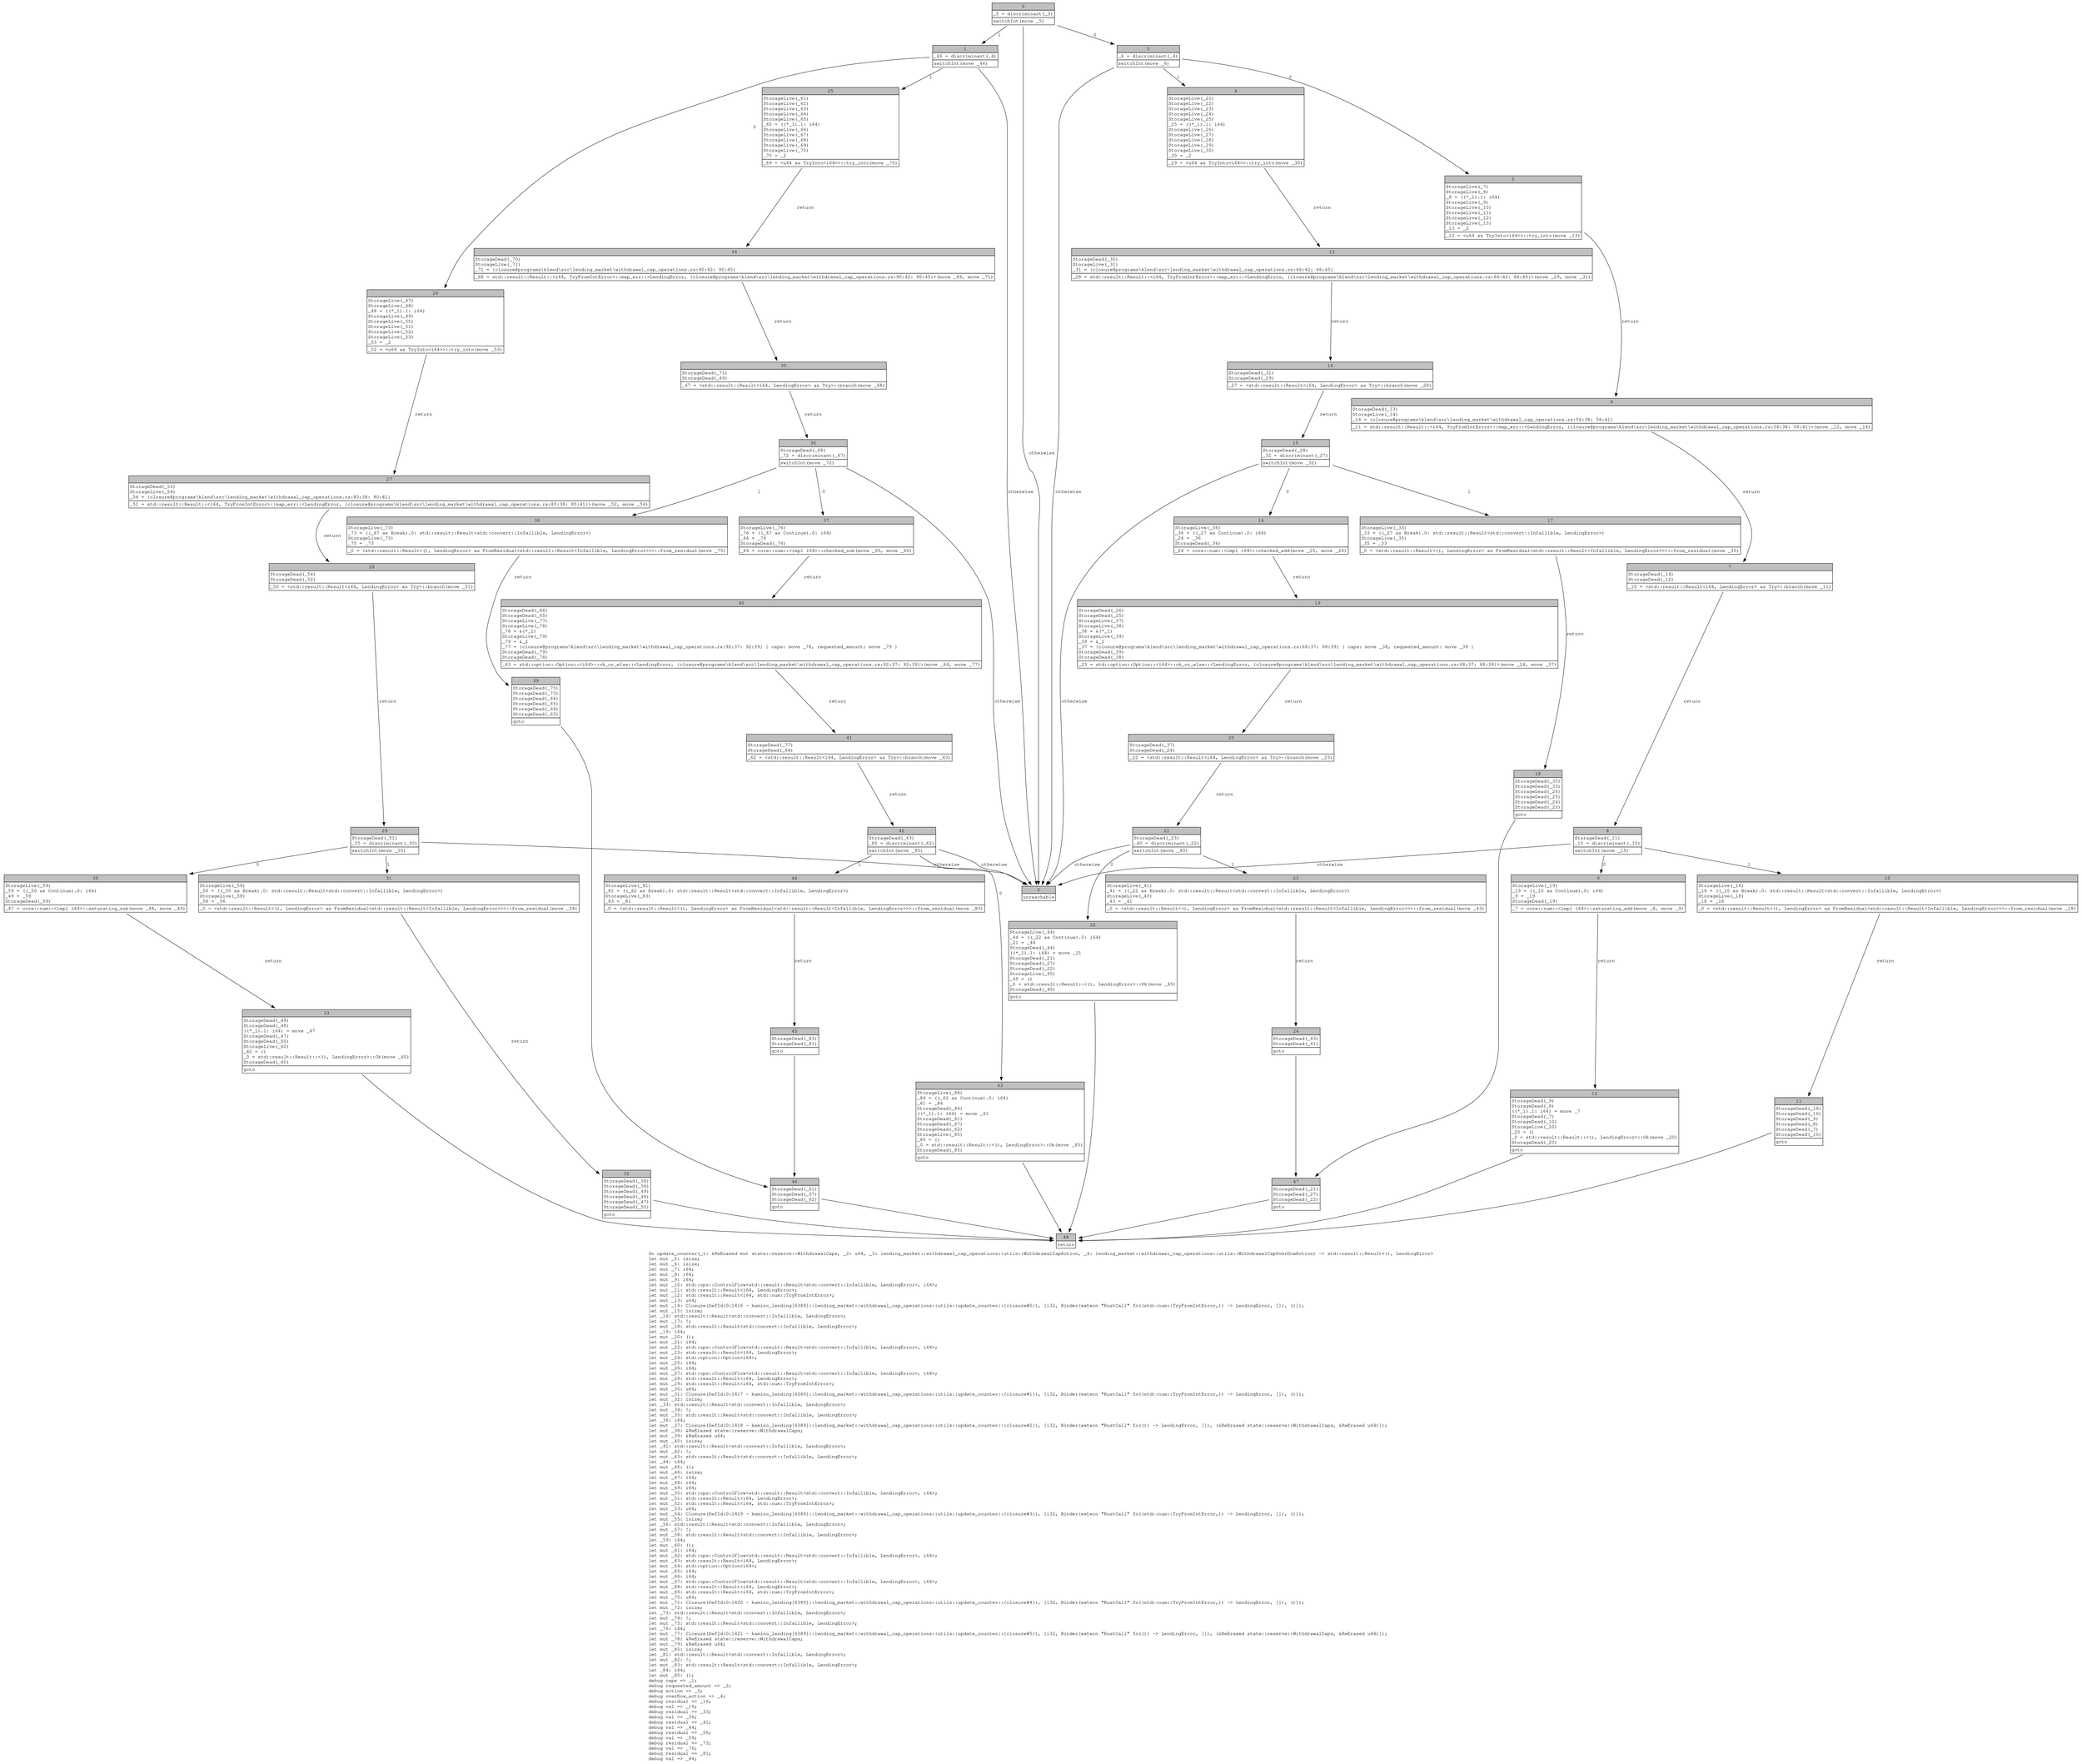 digraph Mir_0_1415 {
    graph [fontname="Courier, monospace"];
    node [fontname="Courier, monospace"];
    edge [fontname="Courier, monospace"];
    label=<fn update_counter(_1: &amp;ReErased mut state::reserve::WithdrawalCaps, _2: u64, _3: lending_market::withdrawal_cap_operations::utils::WithdrawalCapAction, _4: lending_market::withdrawal_cap_operations::utils::WithdrawalCapOverflowAction) -&gt; std::result::Result&lt;(), LendingError&gt;<br align="left"/>let mut _5: isize;<br align="left"/>let mut _6: isize;<br align="left"/>let mut _7: i64;<br align="left"/>let mut _8: i64;<br align="left"/>let mut _9: i64;<br align="left"/>let mut _10: std::ops::ControlFlow&lt;std::result::Result&lt;std::convert::Infallible, LendingError&gt;, i64&gt;;<br align="left"/>let mut _11: std::result::Result&lt;i64, LendingError&gt;;<br align="left"/>let mut _12: std::result::Result&lt;i64, std::num::TryFromIntError&gt;;<br align="left"/>let mut _13: u64;<br align="left"/>let mut _14: Closure(DefId(0:1416 ~ kamino_lending[6389]::lending_market::withdrawal_cap_operations::utils::update_counter::{closure#0}), [i32, Binder(extern &quot;RustCall&quot; fn((std::num::TryFromIntError,)) -&gt; LendingError, []), ()]);<br align="left"/>let mut _15: isize;<br align="left"/>let _16: std::result::Result&lt;std::convert::Infallible, LendingError&gt;;<br align="left"/>let mut _17: !;<br align="left"/>let mut _18: std::result::Result&lt;std::convert::Infallible, LendingError&gt;;<br align="left"/>let _19: i64;<br align="left"/>let mut _20: ();<br align="left"/>let mut _21: i64;<br align="left"/>let mut _22: std::ops::ControlFlow&lt;std::result::Result&lt;std::convert::Infallible, LendingError&gt;, i64&gt;;<br align="left"/>let mut _23: std::result::Result&lt;i64, LendingError&gt;;<br align="left"/>let mut _24: std::option::Option&lt;i64&gt;;<br align="left"/>let mut _25: i64;<br align="left"/>let mut _26: i64;<br align="left"/>let mut _27: std::ops::ControlFlow&lt;std::result::Result&lt;std::convert::Infallible, LendingError&gt;, i64&gt;;<br align="left"/>let mut _28: std::result::Result&lt;i64, LendingError&gt;;<br align="left"/>let mut _29: std::result::Result&lt;i64, std::num::TryFromIntError&gt;;<br align="left"/>let mut _30: u64;<br align="left"/>let mut _31: Closure(DefId(0:1417 ~ kamino_lending[6389]::lending_market::withdrawal_cap_operations::utils::update_counter::{closure#1}), [i32, Binder(extern &quot;RustCall&quot; fn((std::num::TryFromIntError,)) -&gt; LendingError, []), ()]);<br align="left"/>let mut _32: isize;<br align="left"/>let _33: std::result::Result&lt;std::convert::Infallible, LendingError&gt;;<br align="left"/>let mut _34: !;<br align="left"/>let mut _35: std::result::Result&lt;std::convert::Infallible, LendingError&gt;;<br align="left"/>let _36: i64;<br align="left"/>let mut _37: Closure(DefId(0:1418 ~ kamino_lending[6389]::lending_market::withdrawal_cap_operations::utils::update_counter::{closure#2}), [i32, Binder(extern &quot;RustCall&quot; fn(()) -&gt; LendingError, []), (&amp;ReErased state::reserve::WithdrawalCaps, &amp;ReErased u64)]);<br align="left"/>let mut _38: &amp;ReErased state::reserve::WithdrawalCaps;<br align="left"/>let mut _39: &amp;ReErased u64;<br align="left"/>let mut _40: isize;<br align="left"/>let _41: std::result::Result&lt;std::convert::Infallible, LendingError&gt;;<br align="left"/>let mut _42: !;<br align="left"/>let mut _43: std::result::Result&lt;std::convert::Infallible, LendingError&gt;;<br align="left"/>let _44: i64;<br align="left"/>let mut _45: ();<br align="left"/>let mut _46: isize;<br align="left"/>let mut _47: i64;<br align="left"/>let mut _48: i64;<br align="left"/>let mut _49: i64;<br align="left"/>let mut _50: std::ops::ControlFlow&lt;std::result::Result&lt;std::convert::Infallible, LendingError&gt;, i64&gt;;<br align="left"/>let mut _51: std::result::Result&lt;i64, LendingError&gt;;<br align="left"/>let mut _52: std::result::Result&lt;i64, std::num::TryFromIntError&gt;;<br align="left"/>let mut _53: u64;<br align="left"/>let mut _54: Closure(DefId(0:1419 ~ kamino_lending[6389]::lending_market::withdrawal_cap_operations::utils::update_counter::{closure#3}), [i32, Binder(extern &quot;RustCall&quot; fn((std::num::TryFromIntError,)) -&gt; LendingError, []), ()]);<br align="left"/>let mut _55: isize;<br align="left"/>let _56: std::result::Result&lt;std::convert::Infallible, LendingError&gt;;<br align="left"/>let mut _57: !;<br align="left"/>let mut _58: std::result::Result&lt;std::convert::Infallible, LendingError&gt;;<br align="left"/>let _59: i64;<br align="left"/>let mut _60: ();<br align="left"/>let mut _61: i64;<br align="left"/>let mut _62: std::ops::ControlFlow&lt;std::result::Result&lt;std::convert::Infallible, LendingError&gt;, i64&gt;;<br align="left"/>let mut _63: std::result::Result&lt;i64, LendingError&gt;;<br align="left"/>let mut _64: std::option::Option&lt;i64&gt;;<br align="left"/>let mut _65: i64;<br align="left"/>let mut _66: i64;<br align="left"/>let mut _67: std::ops::ControlFlow&lt;std::result::Result&lt;std::convert::Infallible, LendingError&gt;, i64&gt;;<br align="left"/>let mut _68: std::result::Result&lt;i64, LendingError&gt;;<br align="left"/>let mut _69: std::result::Result&lt;i64, std::num::TryFromIntError&gt;;<br align="left"/>let mut _70: u64;<br align="left"/>let mut _71: Closure(DefId(0:1420 ~ kamino_lending[6389]::lending_market::withdrawal_cap_operations::utils::update_counter::{closure#4}), [i32, Binder(extern &quot;RustCall&quot; fn((std::num::TryFromIntError,)) -&gt; LendingError, []), ()]);<br align="left"/>let mut _72: isize;<br align="left"/>let _73: std::result::Result&lt;std::convert::Infallible, LendingError&gt;;<br align="left"/>let mut _74: !;<br align="left"/>let mut _75: std::result::Result&lt;std::convert::Infallible, LendingError&gt;;<br align="left"/>let _76: i64;<br align="left"/>let mut _77: Closure(DefId(0:1421 ~ kamino_lending[6389]::lending_market::withdrawal_cap_operations::utils::update_counter::{closure#5}), [i32, Binder(extern &quot;RustCall&quot; fn(()) -&gt; LendingError, []), (&amp;ReErased state::reserve::WithdrawalCaps, &amp;ReErased u64)]);<br align="left"/>let mut _78: &amp;ReErased state::reserve::WithdrawalCaps;<br align="left"/>let mut _79: &amp;ReErased u64;<br align="left"/>let mut _80: isize;<br align="left"/>let _81: std::result::Result&lt;std::convert::Infallible, LendingError&gt;;<br align="left"/>let mut _82: !;<br align="left"/>let mut _83: std::result::Result&lt;std::convert::Infallible, LendingError&gt;;<br align="left"/>let _84: i64;<br align="left"/>let mut _85: ();<br align="left"/>debug caps =&gt; _1;<br align="left"/>debug requested_amount =&gt; _2;<br align="left"/>debug action =&gt; _3;<br align="left"/>debug overflow_action =&gt; _4;<br align="left"/>debug residual =&gt; _16;<br align="left"/>debug val =&gt; _19;<br align="left"/>debug residual =&gt; _33;<br align="left"/>debug val =&gt; _36;<br align="left"/>debug residual =&gt; _41;<br align="left"/>debug val =&gt; _44;<br align="left"/>debug residual =&gt; _56;<br align="left"/>debug val =&gt; _59;<br align="left"/>debug residual =&gt; _73;<br align="left"/>debug val =&gt; _76;<br align="left"/>debug residual =&gt; _81;<br align="left"/>debug val =&gt; _84;<br align="left"/>>;
    bb0__0_1415 [shape="none", label=<<table border="0" cellborder="1" cellspacing="0"><tr><td bgcolor="gray" align="center" colspan="1">0</td></tr><tr><td align="left" balign="left">_5 = discriminant(_3)<br/></td></tr><tr><td align="left">switchInt(move _5)</td></tr></table>>];
    bb1__0_1415 [shape="none", label=<<table border="0" cellborder="1" cellspacing="0"><tr><td bgcolor="gray" align="center" colspan="1">1</td></tr><tr><td align="left" balign="left">_46 = discriminant(_4)<br/></td></tr><tr><td align="left">switchInt(move _46)</td></tr></table>>];
    bb2__0_1415 [shape="none", label=<<table border="0" cellborder="1" cellspacing="0"><tr><td bgcolor="gray" align="center" colspan="1">2</td></tr><tr><td align="left">unreachable</td></tr></table>>];
    bb3__0_1415 [shape="none", label=<<table border="0" cellborder="1" cellspacing="0"><tr><td bgcolor="gray" align="center" colspan="1">3</td></tr><tr><td align="left" balign="left">_6 = discriminant(_4)<br/></td></tr><tr><td align="left">switchInt(move _6)</td></tr></table>>];
    bb4__0_1415 [shape="none", label=<<table border="0" cellborder="1" cellspacing="0"><tr><td bgcolor="gray" align="center" colspan="1">4</td></tr><tr><td align="left" balign="left">StorageLive(_21)<br/>StorageLive(_22)<br/>StorageLive(_23)<br/>StorageLive(_24)<br/>StorageLive(_25)<br/>_25 = ((*_1).1: i64)<br/>StorageLive(_26)<br/>StorageLive(_27)<br/>StorageLive(_28)<br/>StorageLive(_29)<br/>StorageLive(_30)<br/>_30 = _2<br/></td></tr><tr><td align="left">_29 = &lt;u64 as TryInto&lt;i64&gt;&gt;::try_into(move _30)</td></tr></table>>];
    bb5__0_1415 [shape="none", label=<<table border="0" cellborder="1" cellspacing="0"><tr><td bgcolor="gray" align="center" colspan="1">5</td></tr><tr><td align="left" balign="left">StorageLive(_7)<br/>StorageLive(_8)<br/>_8 = ((*_1).1: i64)<br/>StorageLive(_9)<br/>StorageLive(_10)<br/>StorageLive(_11)<br/>StorageLive(_12)<br/>StorageLive(_13)<br/>_13 = _2<br/></td></tr><tr><td align="left">_12 = &lt;u64 as TryInto&lt;i64&gt;&gt;::try_into(move _13)</td></tr></table>>];
    bb6__0_1415 [shape="none", label=<<table border="0" cellborder="1" cellspacing="0"><tr><td bgcolor="gray" align="center" colspan="1">6</td></tr><tr><td align="left" balign="left">StorageDead(_13)<br/>StorageLive(_14)<br/>_14 = {closure@programs\klend\src\lending_market\withdrawal_cap_operations.rs:56:38: 56:41}<br/></td></tr><tr><td align="left">_11 = std::result::Result::&lt;i64, TryFromIntError&gt;::map_err::&lt;LendingError, {closure@programs\klend\src\lending_market\withdrawal_cap_operations.rs:56:38: 56:41}&gt;(move _12, move _14)</td></tr></table>>];
    bb7__0_1415 [shape="none", label=<<table border="0" cellborder="1" cellspacing="0"><tr><td bgcolor="gray" align="center" colspan="1">7</td></tr><tr><td align="left" balign="left">StorageDead(_14)<br/>StorageDead(_12)<br/></td></tr><tr><td align="left">_10 = &lt;std::result::Result&lt;i64, LendingError&gt; as Try&gt;::branch(move _11)</td></tr></table>>];
    bb8__0_1415 [shape="none", label=<<table border="0" cellborder="1" cellspacing="0"><tr><td bgcolor="gray" align="center" colspan="1">8</td></tr><tr><td align="left" balign="left">StorageDead(_11)<br/>_15 = discriminant(_10)<br/></td></tr><tr><td align="left">switchInt(move _15)</td></tr></table>>];
    bb9__0_1415 [shape="none", label=<<table border="0" cellborder="1" cellspacing="0"><tr><td bgcolor="gray" align="center" colspan="1">9</td></tr><tr><td align="left" balign="left">StorageLive(_19)<br/>_19 = ((_10 as Continue).0: i64)<br/>_9 = _19<br/>StorageDead(_19)<br/></td></tr><tr><td align="left">_7 = core::num::&lt;impl i64&gt;::saturating_add(move _8, move _9)</td></tr></table>>];
    bb10__0_1415 [shape="none", label=<<table border="0" cellborder="1" cellspacing="0"><tr><td bgcolor="gray" align="center" colspan="1">10</td></tr><tr><td align="left" balign="left">StorageLive(_16)<br/>_16 = ((_10 as Break).0: std::result::Result&lt;std::convert::Infallible, LendingError&gt;)<br/>StorageLive(_18)<br/>_18 = _16<br/></td></tr><tr><td align="left">_0 = &lt;std::result::Result&lt;(), LendingError&gt; as FromResidual&lt;std::result::Result&lt;Infallible, LendingError&gt;&gt;&gt;::from_residual(move _18)</td></tr></table>>];
    bb11__0_1415 [shape="none", label=<<table border="0" cellborder="1" cellspacing="0"><tr><td bgcolor="gray" align="center" colspan="1">11</td></tr><tr><td align="left" balign="left">StorageDead(_18)<br/>StorageDead(_16)<br/>StorageDead(_9)<br/>StorageDead(_8)<br/>StorageDead(_7)<br/>StorageDead(_10)<br/></td></tr><tr><td align="left">goto</td></tr></table>>];
    bb12__0_1415 [shape="none", label=<<table border="0" cellborder="1" cellspacing="0"><tr><td bgcolor="gray" align="center" colspan="1">12</td></tr><tr><td align="left" balign="left">StorageDead(_9)<br/>StorageDead(_8)<br/>((*_1).1: i64) = move _7<br/>StorageDead(_7)<br/>StorageDead(_10)<br/>StorageLive(_20)<br/>_20 = ()<br/>_0 = std::result::Result::&lt;(), LendingError&gt;::Ok(move _20)<br/>StorageDead(_20)<br/></td></tr><tr><td align="left">goto</td></tr></table>>];
    bb13__0_1415 [shape="none", label=<<table border="0" cellborder="1" cellspacing="0"><tr><td bgcolor="gray" align="center" colspan="1">13</td></tr><tr><td align="left" balign="left">StorageDead(_30)<br/>StorageLive(_31)<br/>_31 = {closure@programs\klend\src\lending_market\withdrawal_cap_operations.rs:66:42: 66:45}<br/></td></tr><tr><td align="left">_28 = std::result::Result::&lt;i64, TryFromIntError&gt;::map_err::&lt;LendingError, {closure@programs\klend\src\lending_market\withdrawal_cap_operations.rs:66:42: 66:45}&gt;(move _29, move _31)</td></tr></table>>];
    bb14__0_1415 [shape="none", label=<<table border="0" cellborder="1" cellspacing="0"><tr><td bgcolor="gray" align="center" colspan="1">14</td></tr><tr><td align="left" balign="left">StorageDead(_31)<br/>StorageDead(_29)<br/></td></tr><tr><td align="left">_27 = &lt;std::result::Result&lt;i64, LendingError&gt; as Try&gt;::branch(move _28)</td></tr></table>>];
    bb15__0_1415 [shape="none", label=<<table border="0" cellborder="1" cellspacing="0"><tr><td bgcolor="gray" align="center" colspan="1">15</td></tr><tr><td align="left" balign="left">StorageDead(_28)<br/>_32 = discriminant(_27)<br/></td></tr><tr><td align="left">switchInt(move _32)</td></tr></table>>];
    bb16__0_1415 [shape="none", label=<<table border="0" cellborder="1" cellspacing="0"><tr><td bgcolor="gray" align="center" colspan="1">16</td></tr><tr><td align="left" balign="left">StorageLive(_36)<br/>_36 = ((_27 as Continue).0: i64)<br/>_26 = _36<br/>StorageDead(_36)<br/></td></tr><tr><td align="left">_24 = core::num::&lt;impl i64&gt;::checked_add(move _25, move _26)</td></tr></table>>];
    bb17__0_1415 [shape="none", label=<<table border="0" cellborder="1" cellspacing="0"><tr><td bgcolor="gray" align="center" colspan="1">17</td></tr><tr><td align="left" balign="left">StorageLive(_33)<br/>_33 = ((_27 as Break).0: std::result::Result&lt;std::convert::Infallible, LendingError&gt;)<br/>StorageLive(_35)<br/>_35 = _33<br/></td></tr><tr><td align="left">_0 = &lt;std::result::Result&lt;(), LendingError&gt; as FromResidual&lt;std::result::Result&lt;Infallible, LendingError&gt;&gt;&gt;::from_residual(move _35)</td></tr></table>>];
    bb18__0_1415 [shape="none", label=<<table border="0" cellborder="1" cellspacing="0"><tr><td bgcolor="gray" align="center" colspan="1">18</td></tr><tr><td align="left" balign="left">StorageDead(_35)<br/>StorageDead(_33)<br/>StorageDead(_26)<br/>StorageDead(_25)<br/>StorageDead(_24)<br/>StorageDead(_23)<br/></td></tr><tr><td align="left">goto</td></tr></table>>];
    bb19__0_1415 [shape="none", label=<<table border="0" cellborder="1" cellspacing="0"><tr><td bgcolor="gray" align="center" colspan="1">19</td></tr><tr><td align="left" balign="left">StorageDead(_26)<br/>StorageDead(_25)<br/>StorageLive(_37)<br/>StorageLive(_38)<br/>_38 = &amp;(*_1)<br/>StorageLive(_39)<br/>_39 = &amp;_2<br/>_37 = {closure@programs\klend\src\lending_market\withdrawal_cap_operations.rs:68:37: 68:39} { caps: move _38, requested_amount: move _39 }<br/>StorageDead(_39)<br/>StorageDead(_38)<br/></td></tr><tr><td align="left">_23 = std::option::Option::&lt;i64&gt;::ok_or_else::&lt;LendingError, {closure@programs\klend\src\lending_market\withdrawal_cap_operations.rs:68:37: 68:39}&gt;(move _24, move _37)</td></tr></table>>];
    bb20__0_1415 [shape="none", label=<<table border="0" cellborder="1" cellspacing="0"><tr><td bgcolor="gray" align="center" colspan="1">20</td></tr><tr><td align="left" balign="left">StorageDead(_37)<br/>StorageDead(_24)<br/></td></tr><tr><td align="left">_22 = &lt;std::result::Result&lt;i64, LendingError&gt; as Try&gt;::branch(move _23)</td></tr></table>>];
    bb21__0_1415 [shape="none", label=<<table border="0" cellborder="1" cellspacing="0"><tr><td bgcolor="gray" align="center" colspan="1">21</td></tr><tr><td align="left" balign="left">StorageDead(_23)<br/>_40 = discriminant(_22)<br/></td></tr><tr><td align="left">switchInt(move _40)</td></tr></table>>];
    bb22__0_1415 [shape="none", label=<<table border="0" cellborder="1" cellspacing="0"><tr><td bgcolor="gray" align="center" colspan="1">22</td></tr><tr><td align="left" balign="left">StorageLive(_44)<br/>_44 = ((_22 as Continue).0: i64)<br/>_21 = _44<br/>StorageDead(_44)<br/>((*_1).1: i64) = move _21<br/>StorageDead(_21)<br/>StorageDead(_27)<br/>StorageDead(_22)<br/>StorageLive(_45)<br/>_45 = ()<br/>_0 = std::result::Result::&lt;(), LendingError&gt;::Ok(move _45)<br/>StorageDead(_45)<br/></td></tr><tr><td align="left">goto</td></tr></table>>];
    bb23__0_1415 [shape="none", label=<<table border="0" cellborder="1" cellspacing="0"><tr><td bgcolor="gray" align="center" colspan="1">23</td></tr><tr><td align="left" balign="left">StorageLive(_41)<br/>_41 = ((_22 as Break).0: std::result::Result&lt;std::convert::Infallible, LendingError&gt;)<br/>StorageLive(_43)<br/>_43 = _41<br/></td></tr><tr><td align="left">_0 = &lt;std::result::Result&lt;(), LendingError&gt; as FromResidual&lt;std::result::Result&lt;Infallible, LendingError&gt;&gt;&gt;::from_residual(move _43)</td></tr></table>>];
    bb24__0_1415 [shape="none", label=<<table border="0" cellborder="1" cellspacing="0"><tr><td bgcolor="gray" align="center" colspan="1">24</td></tr><tr><td align="left" balign="left">StorageDead(_43)<br/>StorageDead(_41)<br/></td></tr><tr><td align="left">goto</td></tr></table>>];
    bb25__0_1415 [shape="none", label=<<table border="0" cellborder="1" cellspacing="0"><tr><td bgcolor="gray" align="center" colspan="1">25</td></tr><tr><td align="left" balign="left">StorageLive(_61)<br/>StorageLive(_62)<br/>StorageLive(_63)<br/>StorageLive(_64)<br/>StorageLive(_65)<br/>_65 = ((*_1).1: i64)<br/>StorageLive(_66)<br/>StorageLive(_67)<br/>StorageLive(_68)<br/>StorageLive(_69)<br/>StorageLive(_70)<br/>_70 = _2<br/></td></tr><tr><td align="left">_69 = &lt;u64 as TryInto&lt;i64&gt;&gt;::try_into(move _70)</td></tr></table>>];
    bb26__0_1415 [shape="none", label=<<table border="0" cellborder="1" cellspacing="0"><tr><td bgcolor="gray" align="center" colspan="1">26</td></tr><tr><td align="left" balign="left">StorageLive(_47)<br/>StorageLive(_48)<br/>_48 = ((*_1).1: i64)<br/>StorageLive(_49)<br/>StorageLive(_50)<br/>StorageLive(_51)<br/>StorageLive(_52)<br/>StorageLive(_53)<br/>_53 = _2<br/></td></tr><tr><td align="left">_52 = &lt;u64 as TryInto&lt;i64&gt;&gt;::try_into(move _53)</td></tr></table>>];
    bb27__0_1415 [shape="none", label=<<table border="0" cellborder="1" cellspacing="0"><tr><td bgcolor="gray" align="center" colspan="1">27</td></tr><tr><td align="left" balign="left">StorageDead(_53)<br/>StorageLive(_54)<br/>_54 = {closure@programs\klend\src\lending_market\withdrawal_cap_operations.rs:80:38: 80:41}<br/></td></tr><tr><td align="left">_51 = std::result::Result::&lt;i64, TryFromIntError&gt;::map_err::&lt;LendingError, {closure@programs\klend\src\lending_market\withdrawal_cap_operations.rs:80:38: 80:41}&gt;(move _52, move _54)</td></tr></table>>];
    bb28__0_1415 [shape="none", label=<<table border="0" cellborder="1" cellspacing="0"><tr><td bgcolor="gray" align="center" colspan="1">28</td></tr><tr><td align="left" balign="left">StorageDead(_54)<br/>StorageDead(_52)<br/></td></tr><tr><td align="left">_50 = &lt;std::result::Result&lt;i64, LendingError&gt; as Try&gt;::branch(move _51)</td></tr></table>>];
    bb29__0_1415 [shape="none", label=<<table border="0" cellborder="1" cellspacing="0"><tr><td bgcolor="gray" align="center" colspan="1">29</td></tr><tr><td align="left" balign="left">StorageDead(_51)<br/>_55 = discriminant(_50)<br/></td></tr><tr><td align="left">switchInt(move _55)</td></tr></table>>];
    bb30__0_1415 [shape="none", label=<<table border="0" cellborder="1" cellspacing="0"><tr><td bgcolor="gray" align="center" colspan="1">30</td></tr><tr><td align="left" balign="left">StorageLive(_59)<br/>_59 = ((_50 as Continue).0: i64)<br/>_49 = _59<br/>StorageDead(_59)<br/></td></tr><tr><td align="left">_47 = core::num::&lt;impl i64&gt;::saturating_sub(move _48, move _49)</td></tr></table>>];
    bb31__0_1415 [shape="none", label=<<table border="0" cellborder="1" cellspacing="0"><tr><td bgcolor="gray" align="center" colspan="1">31</td></tr><tr><td align="left" balign="left">StorageLive(_56)<br/>_56 = ((_50 as Break).0: std::result::Result&lt;std::convert::Infallible, LendingError&gt;)<br/>StorageLive(_58)<br/>_58 = _56<br/></td></tr><tr><td align="left">_0 = &lt;std::result::Result&lt;(), LendingError&gt; as FromResidual&lt;std::result::Result&lt;Infallible, LendingError&gt;&gt;&gt;::from_residual(move _58)</td></tr></table>>];
    bb32__0_1415 [shape="none", label=<<table border="0" cellborder="1" cellspacing="0"><tr><td bgcolor="gray" align="center" colspan="1">32</td></tr><tr><td align="left" balign="left">StorageDead(_58)<br/>StorageDead(_56)<br/>StorageDead(_49)<br/>StorageDead(_48)<br/>StorageDead(_47)<br/>StorageDead(_50)<br/></td></tr><tr><td align="left">goto</td></tr></table>>];
    bb33__0_1415 [shape="none", label=<<table border="0" cellborder="1" cellspacing="0"><tr><td bgcolor="gray" align="center" colspan="1">33</td></tr><tr><td align="left" balign="left">StorageDead(_49)<br/>StorageDead(_48)<br/>((*_1).1: i64) = move _47<br/>StorageDead(_47)<br/>StorageDead(_50)<br/>StorageLive(_60)<br/>_60 = ()<br/>_0 = std::result::Result::&lt;(), LendingError&gt;::Ok(move _60)<br/>StorageDead(_60)<br/></td></tr><tr><td align="left">goto</td></tr></table>>];
    bb34__0_1415 [shape="none", label=<<table border="0" cellborder="1" cellspacing="0"><tr><td bgcolor="gray" align="center" colspan="1">34</td></tr><tr><td align="left" balign="left">StorageDead(_70)<br/>StorageLive(_71)<br/>_71 = {closure@programs\klend\src\lending_market\withdrawal_cap_operations.rs:90:42: 90:45}<br/></td></tr><tr><td align="left">_68 = std::result::Result::&lt;i64, TryFromIntError&gt;::map_err::&lt;LendingError, {closure@programs\klend\src\lending_market\withdrawal_cap_operations.rs:90:42: 90:45}&gt;(move _69, move _71)</td></tr></table>>];
    bb35__0_1415 [shape="none", label=<<table border="0" cellborder="1" cellspacing="0"><tr><td bgcolor="gray" align="center" colspan="1">35</td></tr><tr><td align="left" balign="left">StorageDead(_71)<br/>StorageDead(_69)<br/></td></tr><tr><td align="left">_67 = &lt;std::result::Result&lt;i64, LendingError&gt; as Try&gt;::branch(move _68)</td></tr></table>>];
    bb36__0_1415 [shape="none", label=<<table border="0" cellborder="1" cellspacing="0"><tr><td bgcolor="gray" align="center" colspan="1">36</td></tr><tr><td align="left" balign="left">StorageDead(_68)<br/>_72 = discriminant(_67)<br/></td></tr><tr><td align="left">switchInt(move _72)</td></tr></table>>];
    bb37__0_1415 [shape="none", label=<<table border="0" cellborder="1" cellspacing="0"><tr><td bgcolor="gray" align="center" colspan="1">37</td></tr><tr><td align="left" balign="left">StorageLive(_76)<br/>_76 = ((_67 as Continue).0: i64)<br/>_66 = _76<br/>StorageDead(_76)<br/></td></tr><tr><td align="left">_64 = core::num::&lt;impl i64&gt;::checked_sub(move _65, move _66)</td></tr></table>>];
    bb38__0_1415 [shape="none", label=<<table border="0" cellborder="1" cellspacing="0"><tr><td bgcolor="gray" align="center" colspan="1">38</td></tr><tr><td align="left" balign="left">StorageLive(_73)<br/>_73 = ((_67 as Break).0: std::result::Result&lt;std::convert::Infallible, LendingError&gt;)<br/>StorageLive(_75)<br/>_75 = _73<br/></td></tr><tr><td align="left">_0 = &lt;std::result::Result&lt;(), LendingError&gt; as FromResidual&lt;std::result::Result&lt;Infallible, LendingError&gt;&gt;&gt;::from_residual(move _75)</td></tr></table>>];
    bb39__0_1415 [shape="none", label=<<table border="0" cellborder="1" cellspacing="0"><tr><td bgcolor="gray" align="center" colspan="1">39</td></tr><tr><td align="left" balign="left">StorageDead(_75)<br/>StorageDead(_73)<br/>StorageDead(_66)<br/>StorageDead(_65)<br/>StorageDead(_64)<br/>StorageDead(_63)<br/></td></tr><tr><td align="left">goto</td></tr></table>>];
    bb40__0_1415 [shape="none", label=<<table border="0" cellborder="1" cellspacing="0"><tr><td bgcolor="gray" align="center" colspan="1">40</td></tr><tr><td align="left" balign="left">StorageDead(_66)<br/>StorageDead(_65)<br/>StorageLive(_77)<br/>StorageLive(_78)<br/>_78 = &amp;(*_1)<br/>StorageLive(_79)<br/>_79 = &amp;_2<br/>_77 = {closure@programs\klend\src\lending_market\withdrawal_cap_operations.rs:92:37: 92:39} { caps: move _78, requested_amount: move _79 }<br/>StorageDead(_79)<br/>StorageDead(_78)<br/></td></tr><tr><td align="left">_63 = std::option::Option::&lt;i64&gt;::ok_or_else::&lt;LendingError, {closure@programs\klend\src\lending_market\withdrawal_cap_operations.rs:92:37: 92:39}&gt;(move _64, move _77)</td></tr></table>>];
    bb41__0_1415 [shape="none", label=<<table border="0" cellborder="1" cellspacing="0"><tr><td bgcolor="gray" align="center" colspan="1">41</td></tr><tr><td align="left" balign="left">StorageDead(_77)<br/>StorageDead(_64)<br/></td></tr><tr><td align="left">_62 = &lt;std::result::Result&lt;i64, LendingError&gt; as Try&gt;::branch(move _63)</td></tr></table>>];
    bb42__0_1415 [shape="none", label=<<table border="0" cellborder="1" cellspacing="0"><tr><td bgcolor="gray" align="center" colspan="1">42</td></tr><tr><td align="left" balign="left">StorageDead(_63)<br/>_80 = discriminant(_62)<br/></td></tr><tr><td align="left">switchInt(move _80)</td></tr></table>>];
    bb43__0_1415 [shape="none", label=<<table border="0" cellborder="1" cellspacing="0"><tr><td bgcolor="gray" align="center" colspan="1">43</td></tr><tr><td align="left" balign="left">StorageLive(_84)<br/>_84 = ((_62 as Continue).0: i64)<br/>_61 = _84<br/>StorageDead(_84)<br/>((*_1).1: i64) = move _61<br/>StorageDead(_61)<br/>StorageDead(_67)<br/>StorageDead(_62)<br/>StorageLive(_85)<br/>_85 = ()<br/>_0 = std::result::Result::&lt;(), LendingError&gt;::Ok(move _85)<br/>StorageDead(_85)<br/></td></tr><tr><td align="left">goto</td></tr></table>>];
    bb44__0_1415 [shape="none", label=<<table border="0" cellborder="1" cellspacing="0"><tr><td bgcolor="gray" align="center" colspan="1">44</td></tr><tr><td align="left" balign="left">StorageLive(_81)<br/>_81 = ((_62 as Break).0: std::result::Result&lt;std::convert::Infallible, LendingError&gt;)<br/>StorageLive(_83)<br/>_83 = _81<br/></td></tr><tr><td align="left">_0 = &lt;std::result::Result&lt;(), LendingError&gt; as FromResidual&lt;std::result::Result&lt;Infallible, LendingError&gt;&gt;&gt;::from_residual(move _83)</td></tr></table>>];
    bb45__0_1415 [shape="none", label=<<table border="0" cellborder="1" cellspacing="0"><tr><td bgcolor="gray" align="center" colspan="1">45</td></tr><tr><td align="left" balign="left">StorageDead(_83)<br/>StorageDead(_81)<br/></td></tr><tr><td align="left">goto</td></tr></table>>];
    bb46__0_1415 [shape="none", label=<<table border="0" cellborder="1" cellspacing="0"><tr><td bgcolor="gray" align="center" colspan="1">46</td></tr><tr><td align="left" balign="left">StorageDead(_61)<br/>StorageDead(_67)<br/>StorageDead(_62)<br/></td></tr><tr><td align="left">goto</td></tr></table>>];
    bb47__0_1415 [shape="none", label=<<table border="0" cellborder="1" cellspacing="0"><tr><td bgcolor="gray" align="center" colspan="1">47</td></tr><tr><td align="left" balign="left">StorageDead(_21)<br/>StorageDead(_27)<br/>StorageDead(_22)<br/></td></tr><tr><td align="left">goto</td></tr></table>>];
    bb48__0_1415 [shape="none", label=<<table border="0" cellborder="1" cellspacing="0"><tr><td bgcolor="gray" align="center" colspan="1">48</td></tr><tr><td align="left">return</td></tr></table>>];
    bb0__0_1415 -> bb3__0_1415 [label="0"];
    bb0__0_1415 -> bb1__0_1415 [label="1"];
    bb0__0_1415 -> bb2__0_1415 [label="otherwise"];
    bb1__0_1415 -> bb26__0_1415 [label="0"];
    bb1__0_1415 -> bb25__0_1415 [label="1"];
    bb1__0_1415 -> bb2__0_1415 [label="otherwise"];
    bb3__0_1415 -> bb5__0_1415 [label="0"];
    bb3__0_1415 -> bb4__0_1415 [label="1"];
    bb3__0_1415 -> bb2__0_1415 [label="otherwise"];
    bb4__0_1415 -> bb13__0_1415 [label="return"];
    bb5__0_1415 -> bb6__0_1415 [label="return"];
    bb6__0_1415 -> bb7__0_1415 [label="return"];
    bb7__0_1415 -> bb8__0_1415 [label="return"];
    bb8__0_1415 -> bb9__0_1415 [label="0"];
    bb8__0_1415 -> bb10__0_1415 [label="1"];
    bb8__0_1415 -> bb2__0_1415 [label="otherwise"];
    bb9__0_1415 -> bb12__0_1415 [label="return"];
    bb10__0_1415 -> bb11__0_1415 [label="return"];
    bb11__0_1415 -> bb48__0_1415 [label=""];
    bb12__0_1415 -> bb48__0_1415 [label=""];
    bb13__0_1415 -> bb14__0_1415 [label="return"];
    bb14__0_1415 -> bb15__0_1415 [label="return"];
    bb15__0_1415 -> bb16__0_1415 [label="0"];
    bb15__0_1415 -> bb17__0_1415 [label="1"];
    bb15__0_1415 -> bb2__0_1415 [label="otherwise"];
    bb16__0_1415 -> bb19__0_1415 [label="return"];
    bb17__0_1415 -> bb18__0_1415 [label="return"];
    bb18__0_1415 -> bb47__0_1415 [label=""];
    bb19__0_1415 -> bb20__0_1415 [label="return"];
    bb20__0_1415 -> bb21__0_1415 [label="return"];
    bb21__0_1415 -> bb22__0_1415 [label="0"];
    bb21__0_1415 -> bb23__0_1415 [label="1"];
    bb21__0_1415 -> bb2__0_1415 [label="otherwise"];
    bb22__0_1415 -> bb48__0_1415 [label=""];
    bb23__0_1415 -> bb24__0_1415 [label="return"];
    bb24__0_1415 -> bb47__0_1415 [label=""];
    bb25__0_1415 -> bb34__0_1415 [label="return"];
    bb26__0_1415 -> bb27__0_1415 [label="return"];
    bb27__0_1415 -> bb28__0_1415 [label="return"];
    bb28__0_1415 -> bb29__0_1415 [label="return"];
    bb29__0_1415 -> bb30__0_1415 [label="0"];
    bb29__0_1415 -> bb31__0_1415 [label="1"];
    bb29__0_1415 -> bb2__0_1415 [label="otherwise"];
    bb30__0_1415 -> bb33__0_1415 [label="return"];
    bb31__0_1415 -> bb32__0_1415 [label="return"];
    bb32__0_1415 -> bb48__0_1415 [label=""];
    bb33__0_1415 -> bb48__0_1415 [label=""];
    bb34__0_1415 -> bb35__0_1415 [label="return"];
    bb35__0_1415 -> bb36__0_1415 [label="return"];
    bb36__0_1415 -> bb37__0_1415 [label="0"];
    bb36__0_1415 -> bb38__0_1415 [label="1"];
    bb36__0_1415 -> bb2__0_1415 [label="otherwise"];
    bb37__0_1415 -> bb40__0_1415 [label="return"];
    bb38__0_1415 -> bb39__0_1415 [label="return"];
    bb39__0_1415 -> bb46__0_1415 [label=""];
    bb40__0_1415 -> bb41__0_1415 [label="return"];
    bb41__0_1415 -> bb42__0_1415 [label="return"];
    bb42__0_1415 -> bb43__0_1415 [label="0"];
    bb42__0_1415 -> bb44__0_1415 [label="1"];
    bb42__0_1415 -> bb2__0_1415 [label="otherwise"];
    bb43__0_1415 -> bb48__0_1415 [label=""];
    bb44__0_1415 -> bb45__0_1415 [label="return"];
    bb45__0_1415 -> bb46__0_1415 [label=""];
    bb46__0_1415 -> bb48__0_1415 [label=""];
    bb47__0_1415 -> bb48__0_1415 [label=""];
}
